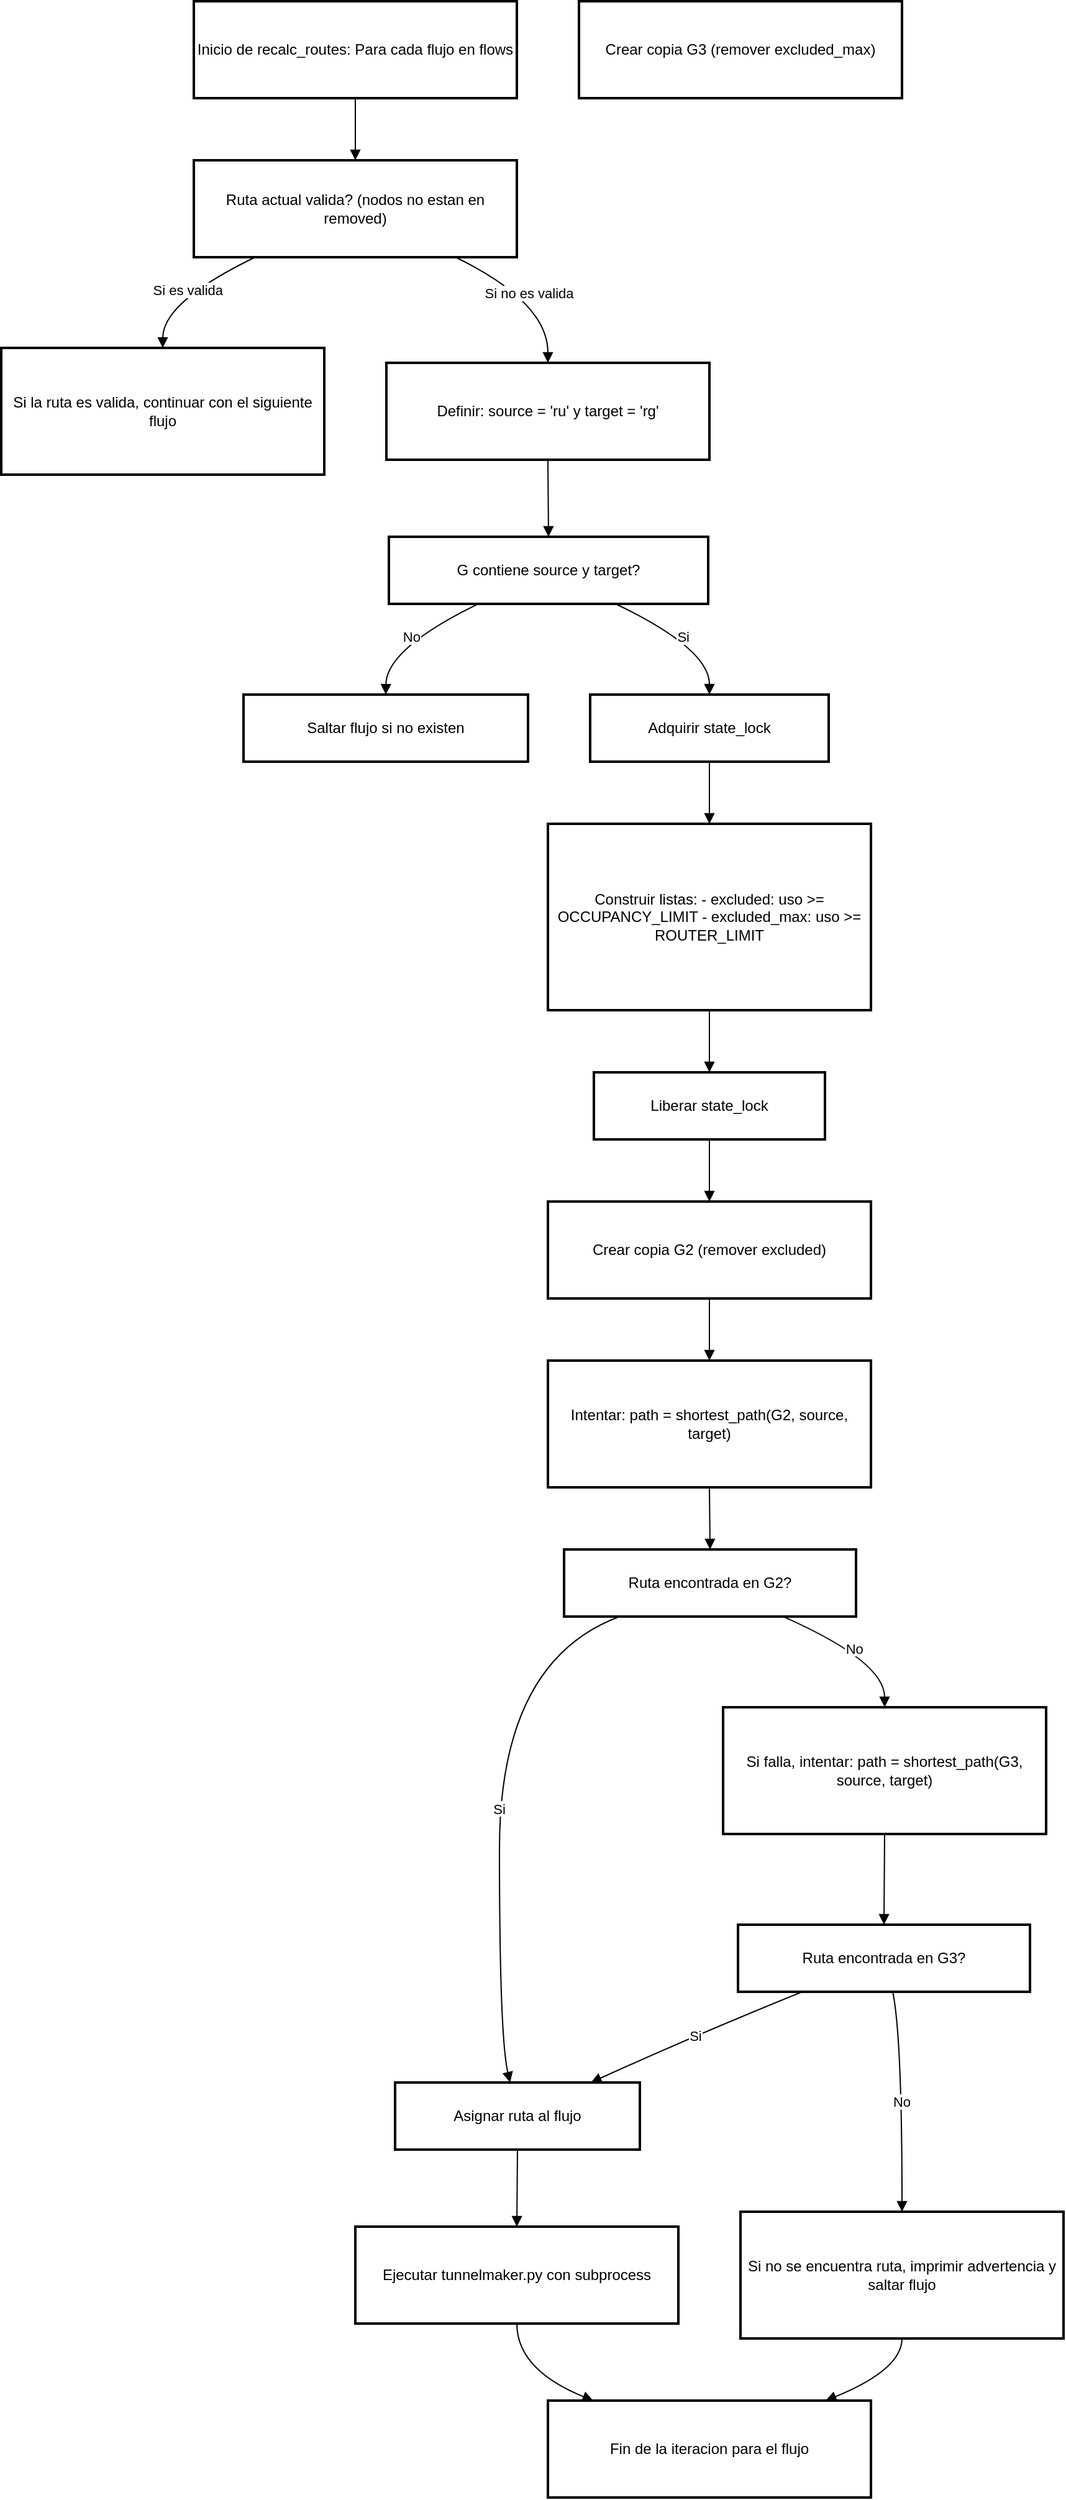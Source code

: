 <mxfile version="26.2.9">
  <diagram name="Página-1" id="swoSAhGgovcusNc_LLPJ">
    <mxGraphModel grid="1" page="1" gridSize="10" guides="1" tooltips="1" connect="1" arrows="1" fold="1" pageScale="1" pageWidth="827" pageHeight="1169" math="0" shadow="0">
      <root>
        <mxCell id="0" />
        <mxCell id="1" parent="0" />
        <mxCell id="tKUojRFKW-f8BO08O_bl-2" value="Inicio de recalc_routes: Para cada flujo en flows" style="whiteSpace=wrap;strokeWidth=2;" vertex="1" parent="1">
          <mxGeometry x="175" y="20" width="260" height="78" as="geometry" />
        </mxCell>
        <mxCell id="tKUojRFKW-f8BO08O_bl-3" value="Ruta actual valida? (nodos no estan en removed)" style="whiteSpace=wrap;strokeWidth=2;" vertex="1" parent="1">
          <mxGeometry x="175" y="148" width="260" height="78" as="geometry" />
        </mxCell>
        <mxCell id="tKUojRFKW-f8BO08O_bl-4" value="Si la ruta es valida, continuar con el siguiente flujo" style="whiteSpace=wrap;strokeWidth=2;" vertex="1" parent="1">
          <mxGeometry x="20" y="299" width="260" height="102" as="geometry" />
        </mxCell>
        <mxCell id="tKUojRFKW-f8BO08O_bl-5" value="Definir: source = &#39;ru&#39; y target = &#39;rg&#39;" style="whiteSpace=wrap;strokeWidth=2;" vertex="1" parent="1">
          <mxGeometry x="330" y="311" width="260" height="78" as="geometry" />
        </mxCell>
        <mxCell id="tKUojRFKW-f8BO08O_bl-6" value="G contiene source y target?" style="whiteSpace=wrap;strokeWidth=2;" vertex="1" parent="1">
          <mxGeometry x="332" y="451" width="257" height="54" as="geometry" />
        </mxCell>
        <mxCell id="tKUojRFKW-f8BO08O_bl-7" value="Saltar flujo si no existen" style="whiteSpace=wrap;strokeWidth=2;" vertex="1" parent="1">
          <mxGeometry x="215" y="578" width="229" height="54" as="geometry" />
        </mxCell>
        <mxCell id="tKUojRFKW-f8BO08O_bl-8" value="Adquirir state_lock" style="whiteSpace=wrap;strokeWidth=2;" vertex="1" parent="1">
          <mxGeometry x="494" y="578" width="192" height="54" as="geometry" />
        </mxCell>
        <mxCell id="tKUojRFKW-f8BO08O_bl-9" value="Construir listas: - excluded: uso &gt;= OCCUPANCY_LIMIT  - excluded_max: uso &gt;= ROUTER_LIMIT" style="whiteSpace=wrap;strokeWidth=2;" vertex="1" parent="1">
          <mxGeometry x="460" y="682" width="260" height="150" as="geometry" />
        </mxCell>
        <mxCell id="tKUojRFKW-f8BO08O_bl-10" value="Liberar state_lock" style="whiteSpace=wrap;strokeWidth=2;" vertex="1" parent="1">
          <mxGeometry x="497" y="882" width="186" height="54" as="geometry" />
        </mxCell>
        <mxCell id="tKUojRFKW-f8BO08O_bl-11" value="Crear copia G2 (remover excluded)" style="whiteSpace=wrap;strokeWidth=2;" vertex="1" parent="1">
          <mxGeometry x="460" y="986" width="260" height="78" as="geometry" />
        </mxCell>
        <mxCell id="tKUojRFKW-f8BO08O_bl-12" value="Crear copia G3 (remover excluded_max)" style="whiteSpace=wrap;strokeWidth=2;" vertex="1" parent="1">
          <mxGeometry x="485" y="20" width="260" height="78" as="geometry" />
        </mxCell>
        <mxCell id="tKUojRFKW-f8BO08O_bl-13" value="Intentar: path = shortest_path(G2, source, target)" style="whiteSpace=wrap;strokeWidth=2;" vertex="1" parent="1">
          <mxGeometry x="460" y="1114" width="260" height="102" as="geometry" />
        </mxCell>
        <mxCell id="tKUojRFKW-f8BO08O_bl-14" value="Ruta encontrada en G2?" style="whiteSpace=wrap;strokeWidth=2;" vertex="1" parent="1">
          <mxGeometry x="473" y="1266" width="235" height="54" as="geometry" />
        </mxCell>
        <mxCell id="tKUojRFKW-f8BO08O_bl-15" value="Si falla, intentar: path = shortest_path(G3, source, target)" style="whiteSpace=wrap;strokeWidth=2;" vertex="1" parent="1">
          <mxGeometry x="601" y="1393" width="260" height="102" as="geometry" />
        </mxCell>
        <mxCell id="tKUojRFKW-f8BO08O_bl-16" value="Ruta encontrada en G3?" style="whiteSpace=wrap;strokeWidth=2;" vertex="1" parent="1">
          <mxGeometry x="613" y="1568" width="235" height="54" as="geometry" />
        </mxCell>
        <mxCell id="tKUojRFKW-f8BO08O_bl-17" value="Si no se encuentra ruta, imprimir advertencia y saltar flujo" style="whiteSpace=wrap;strokeWidth=2;" vertex="1" parent="1">
          <mxGeometry x="615" y="1799" width="260" height="102" as="geometry" />
        </mxCell>
        <mxCell id="tKUojRFKW-f8BO08O_bl-18" value="Asignar ruta al flujo" style="whiteSpace=wrap;strokeWidth=2;" vertex="1" parent="1">
          <mxGeometry x="337" y="1695" width="197" height="54" as="geometry" />
        </mxCell>
        <mxCell id="tKUojRFKW-f8BO08O_bl-19" value="Ejecutar tunnelmaker.py con subprocess" style="whiteSpace=wrap;strokeWidth=2;" vertex="1" parent="1">
          <mxGeometry x="305" y="1811" width="260" height="78" as="geometry" />
        </mxCell>
        <mxCell id="tKUojRFKW-f8BO08O_bl-20" value="Fin de la iteracion para el flujo" style="whiteSpace=wrap;strokeWidth=2;" vertex="1" parent="1">
          <mxGeometry x="460" y="1951" width="260" height="78" as="geometry" />
        </mxCell>
        <mxCell id="tKUojRFKW-f8BO08O_bl-21" value="" style="curved=1;startArrow=none;endArrow=block;exitX=0.5;exitY=1;entryX=0.5;entryY=0;rounded=0;" edge="1" parent="1" source="tKUojRFKW-f8BO08O_bl-2" target="tKUojRFKW-f8BO08O_bl-3">
          <mxGeometry relative="1" as="geometry">
            <Array as="points" />
          </mxGeometry>
        </mxCell>
        <mxCell id="tKUojRFKW-f8BO08O_bl-22" value="Si es valida" style="curved=1;startArrow=none;endArrow=block;exitX=0.19;exitY=1;entryX=0.5;entryY=0;rounded=0;" edge="1" parent="1" source="tKUojRFKW-f8BO08O_bl-3" target="tKUojRFKW-f8BO08O_bl-4">
          <mxGeometry relative="1" as="geometry">
            <Array as="points">
              <mxPoint x="150" y="262" />
            </Array>
          </mxGeometry>
        </mxCell>
        <mxCell id="tKUojRFKW-f8BO08O_bl-23" value="Si no es valida" style="curved=1;startArrow=none;endArrow=block;exitX=0.81;exitY=1;entryX=0.5;entryY=0;rounded=0;" edge="1" parent="1" source="tKUojRFKW-f8BO08O_bl-3" target="tKUojRFKW-f8BO08O_bl-5">
          <mxGeometry relative="1" as="geometry">
            <Array as="points">
              <mxPoint x="460" y="262" />
            </Array>
          </mxGeometry>
        </mxCell>
        <mxCell id="tKUojRFKW-f8BO08O_bl-24" value="" style="curved=1;startArrow=none;endArrow=block;exitX=0.5;exitY=1;entryX=0.5;entryY=0;rounded=0;" edge="1" parent="1" source="tKUojRFKW-f8BO08O_bl-5" target="tKUojRFKW-f8BO08O_bl-6">
          <mxGeometry relative="1" as="geometry">
            <Array as="points" />
          </mxGeometry>
        </mxCell>
        <mxCell id="tKUojRFKW-f8BO08O_bl-25" value="No" style="curved=1;startArrow=none;endArrow=block;exitX=0.28;exitY=1;entryX=0.5;entryY=0;rounded=0;" edge="1" parent="1" source="tKUojRFKW-f8BO08O_bl-6" target="tKUojRFKW-f8BO08O_bl-7">
          <mxGeometry relative="1" as="geometry">
            <Array as="points">
              <mxPoint x="330" y="541" />
            </Array>
          </mxGeometry>
        </mxCell>
        <mxCell id="tKUojRFKW-f8BO08O_bl-26" value="Si" style="curved=1;startArrow=none;endArrow=block;exitX=0.71;exitY=1;entryX=0.5;entryY=0;rounded=0;" edge="1" parent="1" source="tKUojRFKW-f8BO08O_bl-6" target="tKUojRFKW-f8BO08O_bl-8">
          <mxGeometry relative="1" as="geometry">
            <Array as="points">
              <mxPoint x="590" y="541" />
            </Array>
          </mxGeometry>
        </mxCell>
        <mxCell id="tKUojRFKW-f8BO08O_bl-27" value="" style="curved=1;startArrow=none;endArrow=block;exitX=0.5;exitY=1;entryX=0.5;entryY=0;rounded=0;" edge="1" parent="1" source="tKUojRFKW-f8BO08O_bl-8" target="tKUojRFKW-f8BO08O_bl-9">
          <mxGeometry relative="1" as="geometry">
            <Array as="points" />
          </mxGeometry>
        </mxCell>
        <mxCell id="tKUojRFKW-f8BO08O_bl-28" value="" style="curved=1;startArrow=none;endArrow=block;exitX=0.5;exitY=1;entryX=0.5;entryY=0;rounded=0;" edge="1" parent="1" source="tKUojRFKW-f8BO08O_bl-9" target="tKUojRFKW-f8BO08O_bl-10">
          <mxGeometry relative="1" as="geometry">
            <Array as="points" />
          </mxGeometry>
        </mxCell>
        <mxCell id="tKUojRFKW-f8BO08O_bl-29" value="" style="curved=1;startArrow=none;endArrow=block;exitX=0.5;exitY=1;entryX=0.5;entryY=0;rounded=0;" edge="1" parent="1" source="tKUojRFKW-f8BO08O_bl-10" target="tKUojRFKW-f8BO08O_bl-11">
          <mxGeometry relative="1" as="geometry">
            <Array as="points" />
          </mxGeometry>
        </mxCell>
        <mxCell id="tKUojRFKW-f8BO08O_bl-30" value="" style="curved=1;startArrow=none;endArrow=block;exitX=0.5;exitY=1;entryX=0.5;entryY=0;rounded=0;" edge="1" parent="1" source="tKUojRFKW-f8BO08O_bl-11" target="tKUojRFKW-f8BO08O_bl-13">
          <mxGeometry relative="1" as="geometry">
            <Array as="points" />
          </mxGeometry>
        </mxCell>
        <mxCell id="tKUojRFKW-f8BO08O_bl-31" value="" style="curved=1;startArrow=none;endArrow=block;exitX=0.5;exitY=1;entryX=0.5;entryY=0;rounded=0;" edge="1" parent="1" source="tKUojRFKW-f8BO08O_bl-13" target="tKUojRFKW-f8BO08O_bl-14">
          <mxGeometry relative="1" as="geometry">
            <Array as="points" />
          </mxGeometry>
        </mxCell>
        <mxCell id="tKUojRFKW-f8BO08O_bl-32" value="Si" style="curved=1;startArrow=none;endArrow=block;exitX=0.19;exitY=1;entryX=0.47;entryY=0;rounded=0;" edge="1" parent="1" source="tKUojRFKW-f8BO08O_bl-14" target="tKUojRFKW-f8BO08O_bl-18">
          <mxGeometry relative="1" as="geometry">
            <Array as="points">
              <mxPoint x="421" y="1356" />
              <mxPoint x="421" y="1658" />
            </Array>
          </mxGeometry>
        </mxCell>
        <mxCell id="tKUojRFKW-f8BO08O_bl-33" value="No" style="curved=1;startArrow=none;endArrow=block;exitX=0.75;exitY=1;entryX=0.5;entryY=0;rounded=0;" edge="1" parent="1" source="tKUojRFKW-f8BO08O_bl-14" target="tKUojRFKW-f8BO08O_bl-15">
          <mxGeometry relative="1" as="geometry">
            <Array as="points">
              <mxPoint x="731" y="1356" />
            </Array>
          </mxGeometry>
        </mxCell>
        <mxCell id="tKUojRFKW-f8BO08O_bl-34" value="" style="curved=1;startArrow=none;endArrow=block;exitX=0.5;exitY=1;entryX=0.5;entryY=0;rounded=0;" edge="1" parent="1" source="tKUojRFKW-f8BO08O_bl-15" target="tKUojRFKW-f8BO08O_bl-16">
          <mxGeometry relative="1" as="geometry">
            <Array as="points" />
          </mxGeometry>
        </mxCell>
        <mxCell id="tKUojRFKW-f8BO08O_bl-35" value="Si" style="curved=1;startArrow=none;endArrow=block;exitX=0.22;exitY=1;entryX=0.8;entryY=0;rounded=0;" edge="1" parent="1" source="tKUojRFKW-f8BO08O_bl-16" target="tKUojRFKW-f8BO08O_bl-18">
          <mxGeometry relative="1" as="geometry">
            <Array as="points">
              <mxPoint x="576" y="1658" />
            </Array>
          </mxGeometry>
        </mxCell>
        <mxCell id="tKUojRFKW-f8BO08O_bl-36" value="No" style="curved=1;startArrow=none;endArrow=block;exitX=0.53;exitY=1;entryX=0.5;entryY=0;rounded=0;" edge="1" parent="1" source="tKUojRFKW-f8BO08O_bl-16" target="tKUojRFKW-f8BO08O_bl-17">
          <mxGeometry relative="1" as="geometry">
            <Array as="points">
              <mxPoint x="745" y="1658" />
            </Array>
          </mxGeometry>
        </mxCell>
        <mxCell id="tKUojRFKW-f8BO08O_bl-37" value="" style="curved=1;startArrow=none;endArrow=block;exitX=0.5;exitY=1;entryX=0.86;entryY=0;rounded=0;" edge="1" parent="1" source="tKUojRFKW-f8BO08O_bl-17" target="tKUojRFKW-f8BO08O_bl-20">
          <mxGeometry relative="1" as="geometry">
            <Array as="points">
              <mxPoint x="745" y="1926" />
            </Array>
          </mxGeometry>
        </mxCell>
        <mxCell id="tKUojRFKW-f8BO08O_bl-38" value="" style="curved=1;startArrow=none;endArrow=block;exitX=0.5;exitY=1;entryX=0.5;entryY=0;rounded=0;" edge="1" parent="1" source="tKUojRFKW-f8BO08O_bl-18" target="tKUojRFKW-f8BO08O_bl-19">
          <mxGeometry relative="1" as="geometry">
            <Array as="points" />
          </mxGeometry>
        </mxCell>
        <mxCell id="tKUojRFKW-f8BO08O_bl-39" value="" style="curved=1;startArrow=none;endArrow=block;exitX=0.5;exitY=1;entryX=0.14;entryY=0;rounded=0;" edge="1" parent="1" source="tKUojRFKW-f8BO08O_bl-19" target="tKUojRFKW-f8BO08O_bl-20">
          <mxGeometry relative="1" as="geometry">
            <Array as="points">
              <mxPoint x="435" y="1926" />
            </Array>
          </mxGeometry>
        </mxCell>
      </root>
    </mxGraphModel>
  </diagram>
</mxfile>
